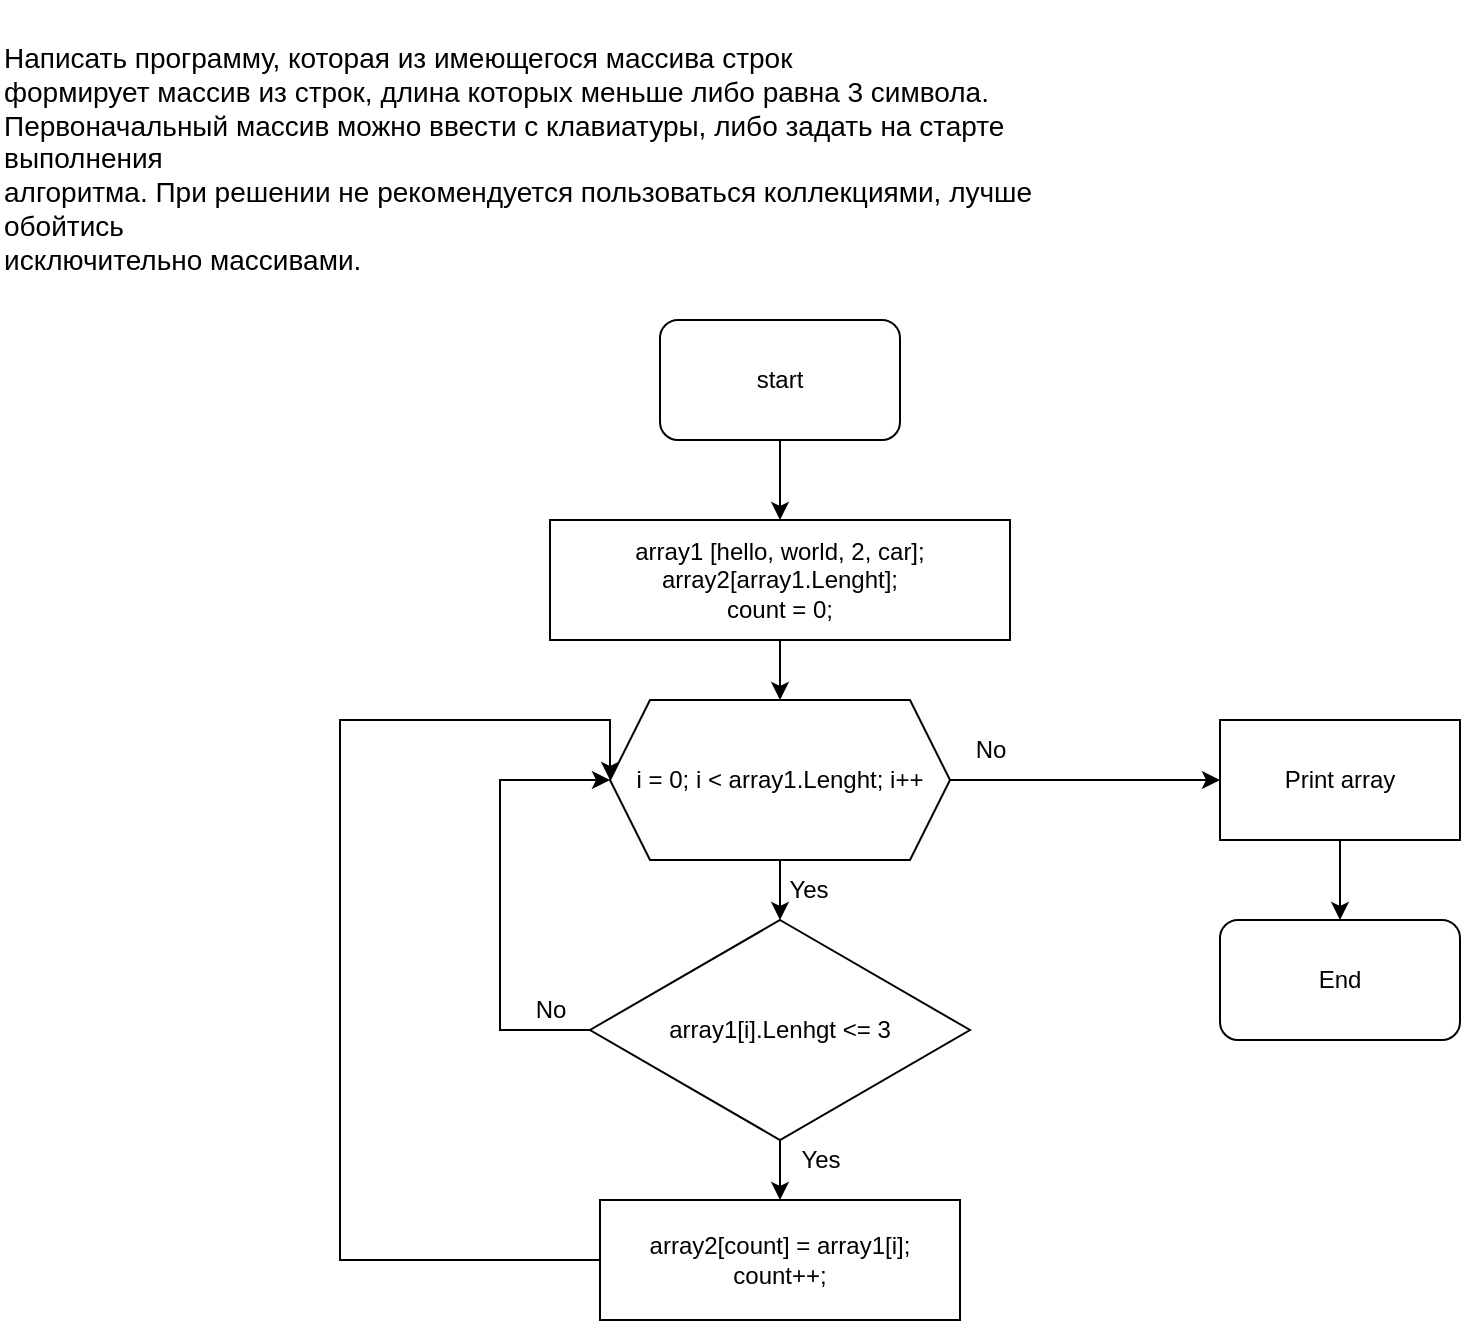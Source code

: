 <mxfile version="20.8.10" type="device"><diagram name="Страница 1" id="Wd0wD-m__fVrKloTAsTK"><mxGraphModel dx="1036" dy="614" grid="1" gridSize="10" guides="1" tooltips="1" connect="1" arrows="1" fold="1" page="1" pageScale="1" pageWidth="827" pageHeight="1169" math="0" shadow="0"><root><mxCell id="0"/><mxCell id="1" parent="0"/><mxCell id="PIUvjNmd1tkQe76a9AJO-5" value="" style="edgeStyle=orthogonalEdgeStyle;rounded=0;orthogonalLoop=1;jettySize=auto;html=1;fontSize=14;" edge="1" parent="1" source="PIUvjNmd1tkQe76a9AJO-1"><mxGeometry relative="1" as="geometry"><mxPoint x="400" y="260" as="targetPoint"/></mxGeometry></mxCell><mxCell id="PIUvjNmd1tkQe76a9AJO-1" value="start" style="rounded=1;whiteSpace=wrap;html=1;" vertex="1" parent="1"><mxGeometry x="340" y="160" width="120" height="60" as="geometry"/></mxCell><mxCell id="PIUvjNmd1tkQe76a9AJO-3" value="&lt;p class=&quot;MsoNormal&quot; style=&quot;font-size: 14px;&quot;&gt;Написать программу, которая из имеющегося массива строк&#10;формирует массив из строк, длина которых меньше либо равна 3 символа.&#10;Первоначальный массив можно ввести с клавиатуры, либо задать на старте выполнения&#10;алгоритма. При решении не рекомендуется пользоваться коллекциями, лучше обойтись&#10;исключительно массивами.&lt;/p&gt;" style="text;whiteSpace=wrap;html=1;fontSize=14;" vertex="1" parent="1"><mxGeometry x="10" width="530" height="120" as="geometry"/></mxCell><mxCell id="PIUvjNmd1tkQe76a9AJO-9" value="" style="edgeStyle=orthogonalEdgeStyle;rounded=0;orthogonalLoop=1;jettySize=auto;html=1;fontSize=12;" edge="1" parent="1" source="PIUvjNmd1tkQe76a9AJO-6" target="PIUvjNmd1tkQe76a9AJO-8"><mxGeometry relative="1" as="geometry"/></mxCell><mxCell id="PIUvjNmd1tkQe76a9AJO-6" value="array1 [hello, world, 2, car];&lt;br&gt;array2[array1.Lenght];&lt;br&gt;count = 0;" style="rounded=0;whiteSpace=wrap;html=1;fontSize=12;" vertex="1" parent="1"><mxGeometry x="285" y="260" width="230" height="60" as="geometry"/></mxCell><mxCell id="PIUvjNmd1tkQe76a9AJO-11" value="" style="edgeStyle=orthogonalEdgeStyle;rounded=0;orthogonalLoop=1;jettySize=auto;html=1;fontSize=12;" edge="1" parent="1" source="PIUvjNmd1tkQe76a9AJO-8" target="PIUvjNmd1tkQe76a9AJO-10"><mxGeometry relative="1" as="geometry"/></mxCell><mxCell id="PIUvjNmd1tkQe76a9AJO-16" value="" style="edgeStyle=orthogonalEdgeStyle;rounded=0;orthogonalLoop=1;jettySize=auto;html=1;fontSize=12;" edge="1" parent="1" source="PIUvjNmd1tkQe76a9AJO-8" target="PIUvjNmd1tkQe76a9AJO-15"><mxGeometry relative="1" as="geometry"/></mxCell><mxCell id="PIUvjNmd1tkQe76a9AJO-8" value="i = 0; i &amp;lt; array1.Lenght; i++" style="shape=hexagon;perimeter=hexagonPerimeter2;whiteSpace=wrap;html=1;fixedSize=1;fontSize=12;" vertex="1" parent="1"><mxGeometry x="315" y="350" width="170" height="80" as="geometry"/></mxCell><mxCell id="PIUvjNmd1tkQe76a9AJO-13" value="" style="edgeStyle=orthogonalEdgeStyle;rounded=0;orthogonalLoop=1;jettySize=auto;html=1;fontSize=12;" edge="1" parent="1" source="PIUvjNmd1tkQe76a9AJO-10" target="PIUvjNmd1tkQe76a9AJO-12"><mxGeometry relative="1" as="geometry"/></mxCell><mxCell id="PIUvjNmd1tkQe76a9AJO-10" value="Print array" style="whiteSpace=wrap;html=1;" vertex="1" parent="1"><mxGeometry x="620" y="360" width="120" height="60" as="geometry"/></mxCell><mxCell id="PIUvjNmd1tkQe76a9AJO-12" value="End" style="rounded=1;whiteSpace=wrap;html=1;fontSize=12;" vertex="1" parent="1"><mxGeometry x="620" y="460" width="120" height="60" as="geometry"/></mxCell><mxCell id="PIUvjNmd1tkQe76a9AJO-14" value="No" style="text;html=1;align=center;verticalAlign=middle;resizable=0;points=[];autosize=1;strokeColor=none;fillColor=none;fontSize=12;" vertex="1" parent="1"><mxGeometry x="485" y="360" width="40" height="30" as="geometry"/></mxCell><mxCell id="PIUvjNmd1tkQe76a9AJO-19" value="" style="edgeStyle=orthogonalEdgeStyle;rounded=0;orthogonalLoop=1;jettySize=auto;html=1;fontSize=12;" edge="1" parent="1" source="PIUvjNmd1tkQe76a9AJO-15" target="PIUvjNmd1tkQe76a9AJO-18"><mxGeometry relative="1" as="geometry"/></mxCell><mxCell id="PIUvjNmd1tkQe76a9AJO-21" style="edgeStyle=orthogonalEdgeStyle;rounded=0;orthogonalLoop=1;jettySize=auto;html=1;fontSize=12;entryX=0;entryY=0.5;entryDx=0;entryDy=0;" edge="1" parent="1" source="PIUvjNmd1tkQe76a9AJO-15" target="PIUvjNmd1tkQe76a9AJO-8"><mxGeometry relative="1" as="geometry"><mxPoint x="240" y="400" as="targetPoint"/><Array as="points"><mxPoint x="260" y="515"/><mxPoint x="260" y="390"/></Array></mxGeometry></mxCell><mxCell id="PIUvjNmd1tkQe76a9AJO-15" value="array1[i].Lenhgt &amp;lt;= 3" style="rhombus;whiteSpace=wrap;html=1;fontSize=12;" vertex="1" parent="1"><mxGeometry x="305" y="460" width="190" height="110" as="geometry"/></mxCell><mxCell id="PIUvjNmd1tkQe76a9AJO-17" value="Yes" style="text;html=1;align=center;verticalAlign=middle;resizable=0;points=[];autosize=1;strokeColor=none;fillColor=none;fontSize=12;" vertex="1" parent="1"><mxGeometry x="394" y="430" width="40" height="30" as="geometry"/></mxCell><mxCell id="PIUvjNmd1tkQe76a9AJO-25" style="edgeStyle=orthogonalEdgeStyle;rounded=0;orthogonalLoop=1;jettySize=auto;html=1;fontSize=12;entryX=0;entryY=0.5;entryDx=0;entryDy=0;" edge="1" parent="1" source="PIUvjNmd1tkQe76a9AJO-18" target="PIUvjNmd1tkQe76a9AJO-8"><mxGeometry relative="1" as="geometry"><mxPoint x="190" y="630" as="targetPoint"/><Array as="points"><mxPoint x="180" y="630"/><mxPoint x="180" y="360"/><mxPoint x="315" y="360"/></Array></mxGeometry></mxCell><mxCell id="PIUvjNmd1tkQe76a9AJO-18" value="array2[count] = array1[i];&lt;br&gt;count++;" style="whiteSpace=wrap;html=1;" vertex="1" parent="1"><mxGeometry x="310" y="600" width="180" height="60" as="geometry"/></mxCell><mxCell id="PIUvjNmd1tkQe76a9AJO-20" value="Yes" style="text;html=1;align=center;verticalAlign=middle;resizable=0;points=[];autosize=1;strokeColor=none;fillColor=none;fontSize=12;" vertex="1" parent="1"><mxGeometry x="400" y="565" width="40" height="30" as="geometry"/></mxCell><mxCell id="PIUvjNmd1tkQe76a9AJO-22" value="No" style="text;html=1;align=center;verticalAlign=middle;resizable=0;points=[];autosize=1;strokeColor=none;fillColor=none;fontSize=12;" vertex="1" parent="1"><mxGeometry x="265" y="490" width="40" height="30" as="geometry"/></mxCell></root></mxGraphModel></diagram></mxfile>